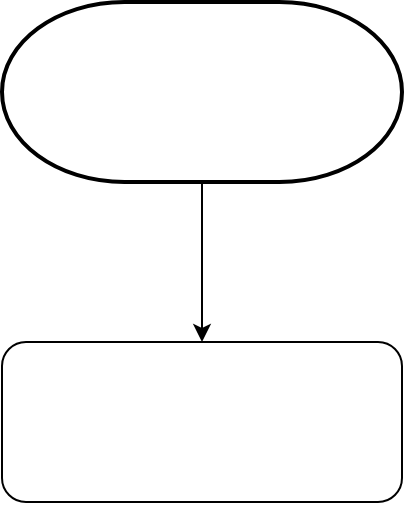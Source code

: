<mxfile>
    <diagram id="rCrTtcYioPmDHCwuFldr" name="Page-1">
        <mxGraphModel dx="1118" dy="534" grid="1" gridSize="10" guides="1" tooltips="1" connect="1" arrows="1" fold="1" page="1" pageScale="1" pageWidth="850" pageHeight="1100" math="0" shadow="0">
            <root>
                <mxCell id="0"/>
                <mxCell id="1" parent="0"/>
                <mxCell id="4" style="edgeStyle=none;html=1;exitX=0.5;exitY=1;exitDx=0;exitDy=0;" edge="1" parent="1" target="3">
                    <mxGeometry relative="1" as="geometry">
                        <mxPoint x="420" y="80" as="sourcePoint"/>
                    </mxGeometry>
                </mxCell>
                <mxCell id="3" value="" style="rounded=1;whiteSpace=wrap;html=1;" vertex="1" parent="1">
                    <mxGeometry x="320" y="200" width="200" height="80" as="geometry"/>
                </mxCell>
                <mxCell id="5" value="" style="strokeWidth=2;html=1;shape=mxgraph.flowchart.terminator;whiteSpace=wrap;" vertex="1" parent="1">
                    <mxGeometry x="320" y="30" width="200" height="90" as="geometry"/>
                </mxCell>
            </root>
        </mxGraphModel>
    </diagram>
</mxfile>